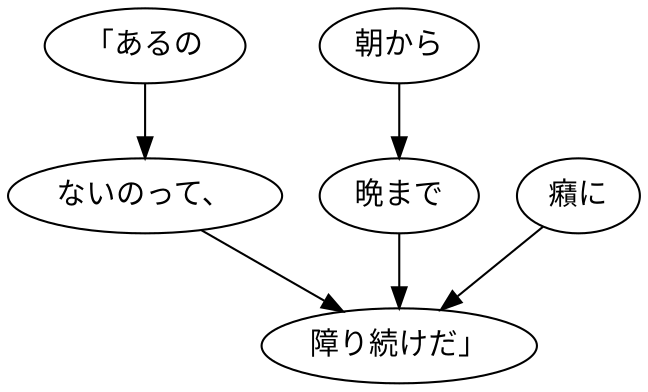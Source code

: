 digraph graph5337 {
	node0 [label="「あるの"];
	node1 [label="ないのって、"];
	node2 [label="朝から"];
	node3 [label="晩まで"];
	node4 [label="癪に"];
	node5 [label="障り続けだ」"];
	node0 -> node1;
	node1 -> node5;
	node2 -> node3;
	node3 -> node5;
	node4 -> node5;
}
